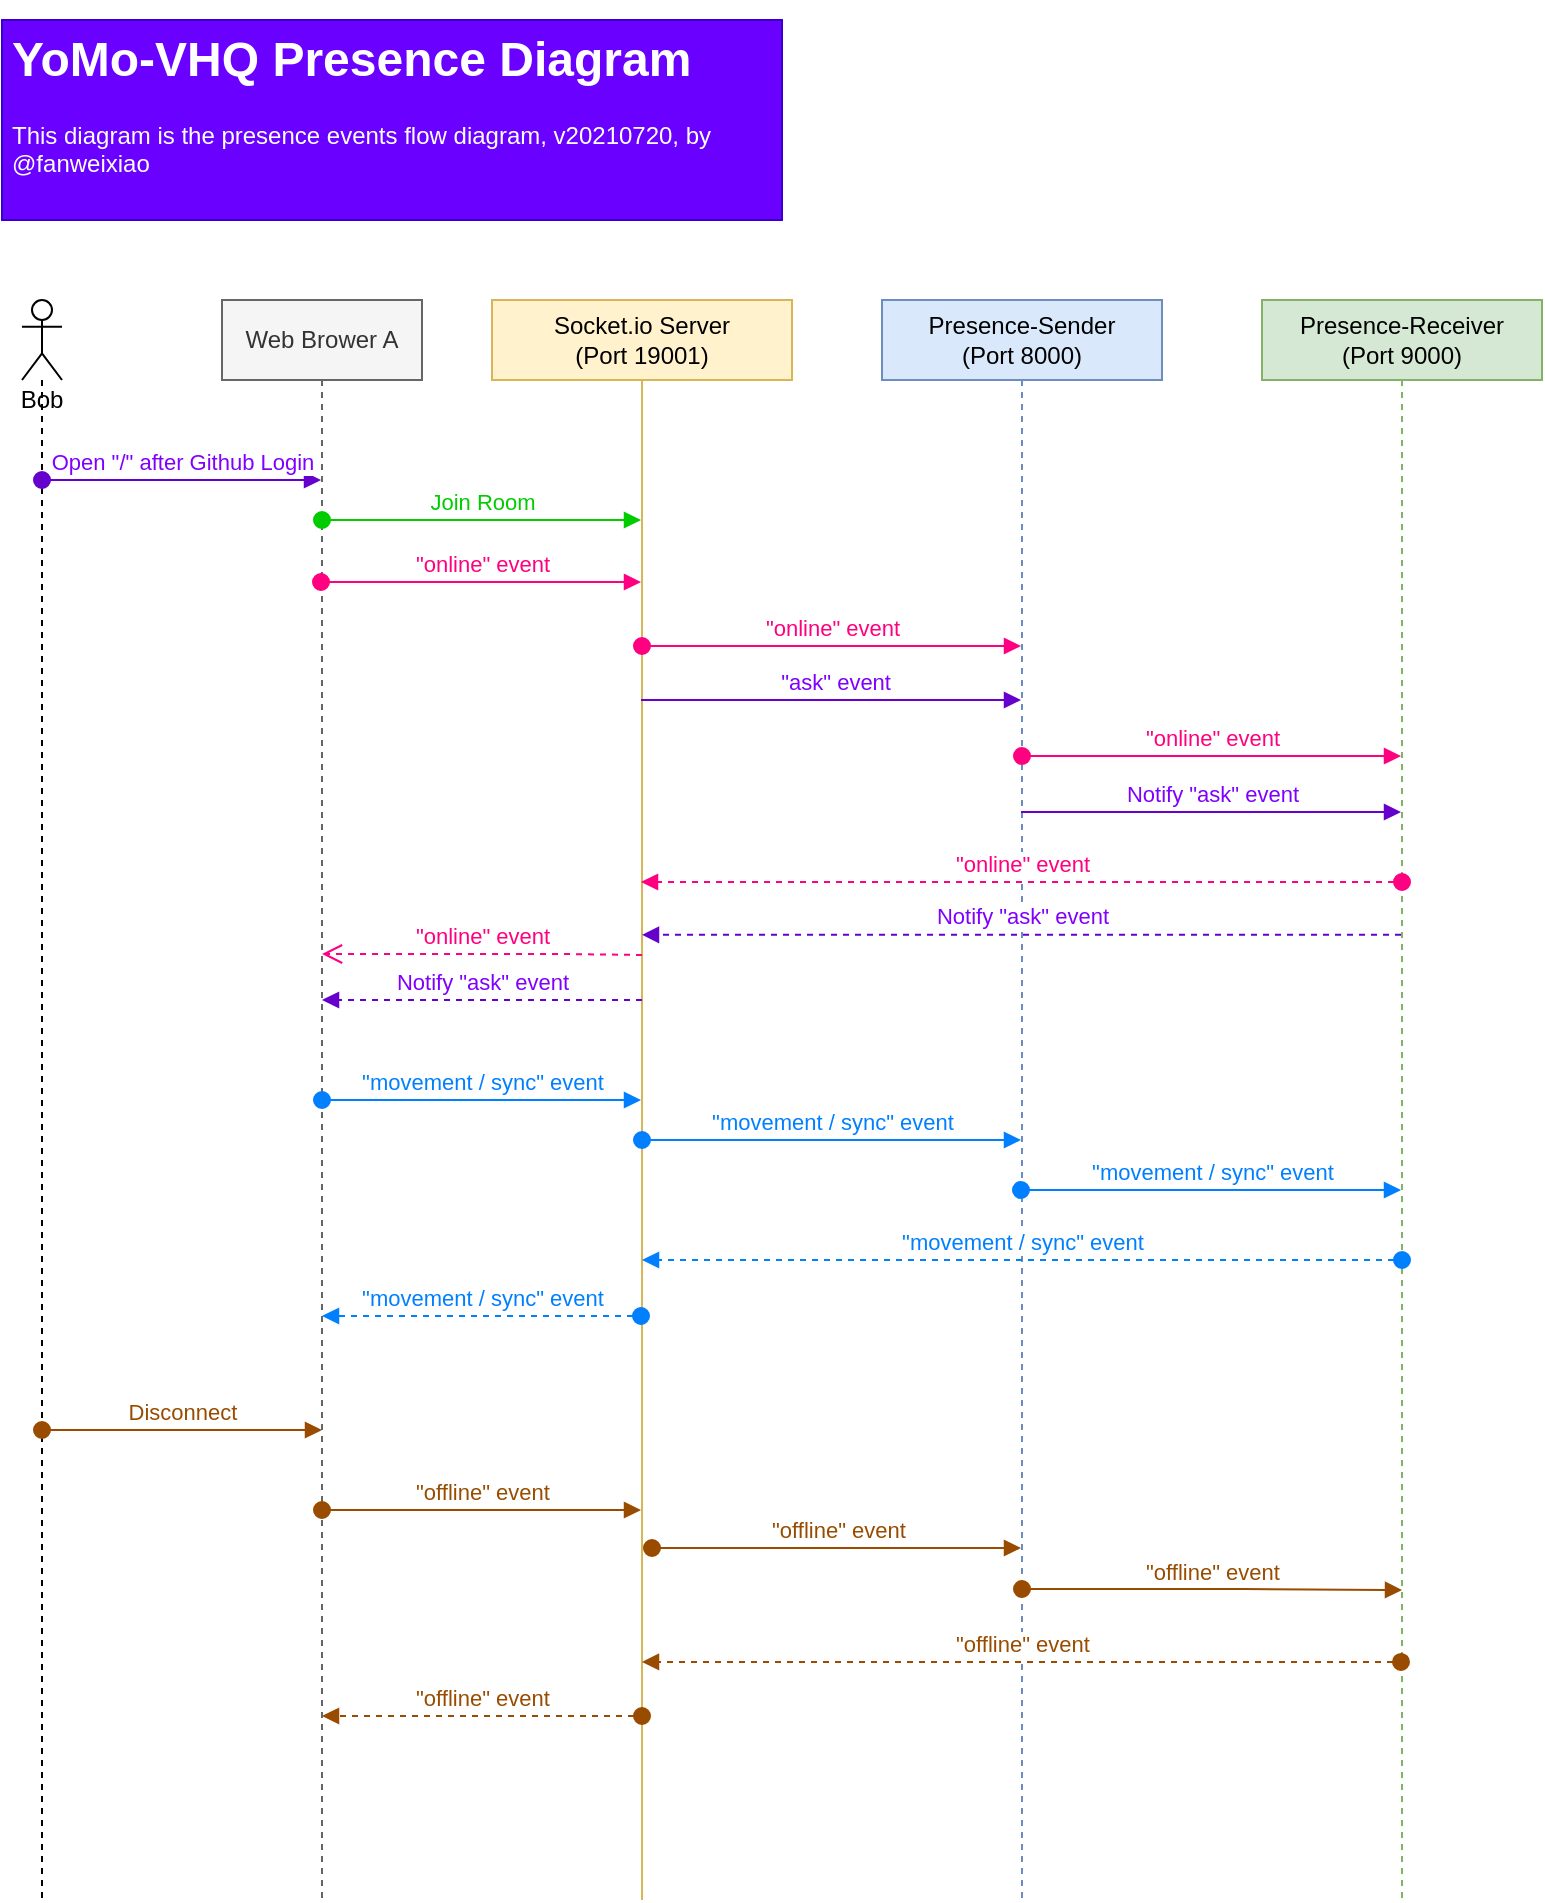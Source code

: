 <mxfile version="14.8.4" type="github"><diagram id="mHELZ0_wOaq0Lm63Lz2p" name="Page-1"><mxGraphModel dx="1186" dy="1839" grid="1" gridSize="10" guides="1" tooltips="1" connect="1" arrows="1" fold="1" page="1" pageScale="1" pageWidth="850" pageHeight="1100" math="0" shadow="0"><root><mxCell id="0"/><mxCell id="1" parent="0"/><mxCell id="3DBgcXowaGTxTHZQ-X7S-1" value="Web Brower A" style="shape=umlLifeline;perimeter=lifelinePerimeter;whiteSpace=wrap;html=1;container=1;collapsible=0;recursiveResize=0;outlineConnect=0;fillColor=#f5f5f5;strokeColor=#666666;fontColor=#333333;" parent="1" vertex="1"><mxGeometry x="140" y="50" width="100" height="800" as="geometry"/></mxCell><mxCell id="3DBgcXowaGTxTHZQ-X7S-2" value="Socket.io Server&lt;br&gt;(Port 19001)" style="shape=umlLifeline;perimeter=lifelinePerimeter;whiteSpace=wrap;html=1;container=1;collapsible=0;recursiveResize=0;outlineConnect=0;lifelineDashed=0;fillColor=#fff2cc;strokeColor=#d6b656;" parent="1" vertex="1"><mxGeometry x="275" y="50" width="150" height="800" as="geometry"/></mxCell><mxCell id="3DBgcXowaGTxTHZQ-X7S-3" value="Presence-Sender&lt;br&gt;(Port 8000)" style="shape=umlLifeline;perimeter=lifelinePerimeter;whiteSpace=wrap;html=1;container=1;collapsible=0;recursiveResize=0;outlineConnect=0;fillColor=#dae8fc;strokeColor=#6c8ebf;" parent="1" vertex="1"><mxGeometry x="470" y="50" width="140" height="800" as="geometry"/></mxCell><mxCell id="3DBgcXowaGTxTHZQ-X7S-4" value="Presence-Receiver&lt;br&gt;(Port 9000)" style="shape=umlLifeline;perimeter=lifelinePerimeter;whiteSpace=wrap;html=1;container=1;collapsible=0;recursiveResize=0;outlineConnect=0;fillColor=#d5e8d4;strokeColor=#82b366;" parent="1" vertex="1"><mxGeometry x="660" y="50" width="140" height="800" as="geometry"/></mxCell><mxCell id="3DBgcXowaGTxTHZQ-X7S-5" value="Bob" style="shape=umlLifeline;participant=umlActor;perimeter=lifelinePerimeter;whiteSpace=wrap;html=1;container=1;collapsible=0;recursiveResize=0;verticalAlign=top;spacingTop=36;outlineConnect=0;" parent="1" vertex="1"><mxGeometry x="40" y="50" width="20" height="800" as="geometry"/></mxCell><mxCell id="3DBgcXowaGTxTHZQ-X7S-15" value="&lt;font color=&quot;#7f00ff&quot;&gt;Notify &quot;ask&quot; event&lt;/font&gt;" style="html=1;verticalAlign=bottom;endArrow=block;strokeColor=#6600CC;" parent="1" edge="1"><mxGeometry relative="1" as="geometry"><mxPoint x="539.5" y="306" as="sourcePoint"/><mxPoint x="729.5" y="306" as="targetPoint"/><Array as="points"><mxPoint x="560" y="306"/></Array></mxGeometry></mxCell><mxCell id="3DBgcXowaGTxTHZQ-X7S-19" value="&lt;font color=&quot;#7f00ff&quot;&gt;Notify &quot;ask&quot; event&lt;/font&gt;" style="html=1;verticalAlign=bottom;endArrow=block;entryX=0.5;entryY=0.388;entryDx=0;entryDy=0;entryPerimeter=0;strokeColor=#6600CC;dashed=1;" parent="1" edge="1"><mxGeometry relative="1" as="geometry"><mxPoint x="729.5" y="367.4" as="sourcePoint"/><mxPoint x="350" y="367.4" as="targetPoint"/><Array as="points"/></mxGeometry></mxCell><mxCell id="0L-mWWqC9oQ72NjhaS9f-2" value="&lt;font color=&quot;#00cc00&quot;&gt;Join Room&lt;/font&gt;" style="html=1;verticalAlign=bottom;startArrow=oval;startFill=1;endArrow=block;startSize=8;fillColor=#008a00;rounded=1;strokeColor=#00CC00;" parent="1" source="3DBgcXowaGTxTHZQ-X7S-1" target="3DBgcXowaGTxTHZQ-X7S-2" edge="1"><mxGeometry width="60" relative="1" as="geometry"><mxPoint x="190" y="280" as="sourcePoint"/><mxPoint x="329.5" y="280" as="targetPoint"/><Array as="points"><mxPoint x="290" y="160"/><mxPoint x="340" y="160"/></Array></mxGeometry></mxCell><mxCell id="3DBgcXowaGTxTHZQ-X7S-6" value="&lt;font color=&quot;#7f00ff&quot;&gt;Open &quot;/&quot; after Github Login&lt;/font&gt;" style="html=1;verticalAlign=bottom;startArrow=oval;startFill=1;endArrow=block;startSize=8;strokeColor=#6600CC;" parent="1" source="3DBgcXowaGTxTHZQ-X7S-5" target="3DBgcXowaGTxTHZQ-X7S-1" edge="1"><mxGeometry width="60" relative="1" as="geometry"><mxPoint x="50" y="150" as="sourcePoint"/><mxPoint x="110" y="150" as="targetPoint"/><Array as="points"><mxPoint x="150" y="140"/></Array></mxGeometry></mxCell><mxCell id="0L-mWWqC9oQ72NjhaS9f-5" value="&lt;font color=&quot;#ff0080&quot;&gt;&quot;online&quot; event&lt;br&gt;&lt;/font&gt;" style="html=1;verticalAlign=bottom;startArrow=oval;startFill=1;endArrow=block;startSize=8;strokeColor=#FF0080;" parent="1" edge="1"><mxGeometry width="60" relative="1" as="geometry"><mxPoint x="189.5" y="191" as="sourcePoint"/><mxPoint x="349.5" y="191" as="targetPoint"/><Array as="points"><mxPoint x="260" y="191"/></Array></mxGeometry></mxCell><mxCell id="0L-mWWqC9oQ72NjhaS9f-7" value="&lt;font color=&quot;#ff0080&quot;&gt;&quot;online&quot; event&lt;br&gt;&lt;/font&gt;" style="html=1;verticalAlign=bottom;startArrow=oval;startFill=1;endArrow=block;startSize=8;strokeColor=#FF0080;" parent="1" edge="1" target="3DBgcXowaGTxTHZQ-X7S-3"><mxGeometry width="60" relative="1" as="geometry"><mxPoint x="350" y="223" as="sourcePoint"/><mxPoint x="529.5" y="223" as="targetPoint"/><Array as="points"/></mxGeometry></mxCell><mxCell id="0L-mWWqC9oQ72NjhaS9f-8" value="&lt;font color=&quot;#ff0080&quot;&gt;&quot;online&quot; event&lt;/font&gt;" style="html=1;verticalAlign=bottom;endArrow=open;dashed=1;endSize=8;strokeColor=#FF0080;" parent="1" edge="1"><mxGeometry relative="1" as="geometry"><mxPoint x="190" y="377" as="targetPoint"/><mxPoint x="350" y="377.5" as="sourcePoint"/><Array as="points"><mxPoint x="310.5" y="377"/><mxPoint x="240.5" y="377"/></Array></mxGeometry></mxCell><mxCell id="0L-mWWqC9oQ72NjhaS9f-11" value="&lt;font&gt;Disconnect&lt;/font&gt;" style="html=1;verticalAlign=bottom;startArrow=oval;startFill=1;endArrow=block;startSize=8;fontColor=#994C00;strokeColor=#994C00;" parent="1" edge="1"><mxGeometry width="60" relative="1" as="geometry"><mxPoint x="50" y="615" as="sourcePoint"/><mxPoint x="190" y="615" as="targetPoint"/><Array as="points"/></mxGeometry></mxCell><mxCell id="0L-mWWqC9oQ72NjhaS9f-12" value="&lt;font&gt;&quot;offline&quot; event&lt;/font&gt;" style="html=1;verticalAlign=bottom;startArrow=oval;startFill=1;endArrow=block;startSize=8;fontColor=#994C00;strokeColor=#994C00;" parent="1" edge="1"><mxGeometry width="60" relative="1" as="geometry"><mxPoint x="190" y="655" as="sourcePoint"/><mxPoint x="349.5" y="655" as="targetPoint"/><Array as="points"><mxPoint x="290.5" y="655"/></Array></mxGeometry></mxCell><mxCell id="0L-mWWqC9oQ72NjhaS9f-15" value="&lt;font&gt;&quot;offline&quot; event&lt;/font&gt;" style="html=1;verticalAlign=bottom;startArrow=oval;startFill=1;endArrow=block;startSize=8;fontColor=#994C00;strokeColor=#994C00;dashed=1;" parent="1" source="3DBgcXowaGTxTHZQ-X7S-4" edge="1"><mxGeometry width="60" relative="1" as="geometry"><mxPoint x="511.5" y="730" as="sourcePoint"/><mxPoint x="350" y="730.96" as="targetPoint"/><Array as="points"><mxPoint x="420.5" y="730.96"/></Array></mxGeometry></mxCell><mxCell id="0L-mWWqC9oQ72NjhaS9f-16" value="&lt;font&gt;&quot;offline&quot; event&lt;/font&gt;" style="html=1;verticalAlign=bottom;startArrow=oval;startFill=1;endArrow=block;startSize=8;fontColor=#994C00;strokeColor=#994C00;" parent="1" edge="1"><mxGeometry width="60" relative="1" as="geometry"><mxPoint x="355" y="674" as="sourcePoint"/><mxPoint x="539.5" y="674" as="targetPoint"/><Array as="points"><mxPoint x="455.5" y="674"/></Array></mxGeometry></mxCell><mxCell id="0L-mWWqC9oQ72NjhaS9f-17" value="&lt;font&gt;&quot;offline&quot; event&lt;/font&gt;" style="html=1;verticalAlign=bottom;startArrow=oval;startFill=1;endArrow=block;startSize=8;fontColor=#994C00;strokeColor=#994C00;" parent="1" edge="1"><mxGeometry width="60" relative="1" as="geometry"><mxPoint x="540" y="694.5" as="sourcePoint"/><mxPoint x="730" y="695" as="targetPoint"/><Array as="points"><mxPoint x="640.5" y="694.5"/></Array></mxGeometry></mxCell><mxCell id="0L-mWWqC9oQ72NjhaS9f-19" value="&lt;font color=&quot;#ff0080&quot;&gt;&quot;online&quot; event&lt;br&gt;&lt;/font&gt;" style="html=1;verticalAlign=bottom;startArrow=oval;startFill=1;endArrow=block;startSize=8;strokeColor=#FF0080;" parent="1" edge="1"><mxGeometry width="60" relative="1" as="geometry"><mxPoint x="540" y="278" as="sourcePoint"/><mxPoint x="729.5" y="278" as="targetPoint"/><Array as="points"><mxPoint x="600.5" y="278"/></Array></mxGeometry></mxCell><mxCell id="0L-mWWqC9oQ72NjhaS9f-20" value="&lt;font color=&quot;#ff0080&quot;&gt;&quot;online&quot; event&lt;br&gt;&lt;/font&gt;" style="html=1;verticalAlign=bottom;startArrow=oval;startFill=1;endArrow=block;startSize=8;strokeColor=#FF0080;dashed=1;" parent="1" edge="1"><mxGeometry width="60" relative="1" as="geometry"><mxPoint x="730" y="341" as="sourcePoint"/><mxPoint x="349.5" y="341" as="targetPoint"/><Array as="points"/></mxGeometry></mxCell><mxCell id="0L-mWWqC9oQ72NjhaS9f-21" value="&lt;font color=&quot;#007fff&quot;&gt;&quot;movement / sync&quot; event&lt;/font&gt;" style="html=1;verticalAlign=bottom;startArrow=oval;startFill=1;endArrow=block;startSize=8;fontColor=#994C00;fillColor=#1ba1e2;strokeColor=#007FFF;" parent="1" source="3DBgcXowaGTxTHZQ-X7S-1" target="3DBgcXowaGTxTHZQ-X7S-2" edge="1"><mxGeometry width="60" relative="1" as="geometry"><mxPoint x="190" y="440" as="sourcePoint"/><mxPoint x="250" y="440" as="targetPoint"/><Array as="points"><mxPoint x="260" y="450"/></Array></mxGeometry></mxCell><mxCell id="0L-mWWqC9oQ72NjhaS9f-22" value="&lt;font color=&quot;#007fff&quot;&gt;&quot;movement / sync&quot; event&lt;/font&gt;" style="html=1;verticalAlign=bottom;startArrow=oval;startFill=1;endArrow=block;startSize=8;fontColor=#994C00;fillColor=#1ba1e2;strokeColor=#007FFF;exitX=0.5;exitY=0.525;exitDx=0;exitDy=0;exitPerimeter=0;" parent="1" source="3DBgcXowaGTxTHZQ-X7S-2" target="3DBgcXowaGTxTHZQ-X7S-3" edge="1"><mxGeometry width="60" relative="1" as="geometry"><mxPoint x="355" y="470" as="sourcePoint"/><mxPoint x="515" y="470" as="targetPoint"/><Array as="points"><mxPoint x="425.5" y="470"/></Array></mxGeometry></mxCell><mxCell id="0L-mWWqC9oQ72NjhaS9f-24" value="&lt;font color=&quot;#007fff&quot;&gt;&quot;movement / sync&quot; event&lt;/font&gt;" style="html=1;verticalAlign=bottom;startArrow=oval;startFill=1;endArrow=block;startSize=8;fontColor=#994C00;fillColor=#1ba1e2;strokeColor=#007FFF;" parent="1" edge="1"><mxGeometry width="60" relative="1" as="geometry"><mxPoint x="539.5" y="495" as="sourcePoint"/><mxPoint x="729.5" y="495" as="targetPoint"/><Array as="points"><mxPoint x="600" y="495"/><mxPoint x="710" y="495"/></Array></mxGeometry></mxCell><mxCell id="0L-mWWqC9oQ72NjhaS9f-25" value="&lt;font color=&quot;#007fff&quot;&gt;&quot;movement / sync&quot; event&lt;/font&gt;" style="html=1;verticalAlign=bottom;startArrow=oval;startFill=1;endArrow=block;startSize=8;fontColor=#994C00;fillColor=#1ba1e2;strokeColor=#007FFF;exitX=0.5;exitY=0.525;exitDx=0;exitDy=0;exitPerimeter=0;dashed=1;" parent="1" edge="1" target="3DBgcXowaGTxTHZQ-X7S-2"><mxGeometry width="60" relative="1" as="geometry"><mxPoint x="730" y="530" as="sourcePoint"/><mxPoint x="960" y="530" as="targetPoint"/><Array as="points"/></mxGeometry></mxCell><mxCell id="0L-mWWqC9oQ72NjhaS9f-26" value="&lt;h1&gt;YoMo-VHQ Presence Diagram&lt;/h1&gt;&lt;p&gt;This diagram is the presence events flow diagram, v20210720, by @fanweixiao&lt;/p&gt;" style="text;html=1;strokeColor=#3700CC;fillColor=#6a00ff;spacing=5;spacingTop=-20;whiteSpace=wrap;overflow=hidden;rounded=0;fontColor=#ffffff;align=left;" parent="1" vertex="1"><mxGeometry x="30" y="-90" width="390" height="100" as="geometry"/></mxCell><mxCell id="3DBgcXowaGTxTHZQ-X7S-11" value="&lt;font color=&quot;#7f00ff&quot;&gt;&amp;nbsp;&quot;ask&quot; event&lt;/font&gt;" style="html=1;verticalAlign=bottom;endArrow=block;strokeColor=#6600CC;" parent="1" edge="1"><mxGeometry relative="1" as="geometry"><mxPoint x="349.5" y="250" as="sourcePoint"/><mxPoint x="539.5" y="250" as="targetPoint"/></mxGeometry></mxCell><mxCell id="yh3GiaYeHrZ1YQyasIw7-1" value="&lt;font color=&quot;#7f00ff&quot;&gt;Notify &quot;ask&quot; event&lt;/font&gt;" style="html=1;verticalAlign=bottom;endArrow=block;entryX=0.5;entryY=0.388;entryDx=0;entryDy=0;entryPerimeter=0;strokeColor=#6600CC;dashed=1;" edge="1" parent="1"><mxGeometry relative="1" as="geometry"><mxPoint x="350" y="400" as="sourcePoint"/><mxPoint x="190" y="400.0" as="targetPoint"/><Array as="points"/></mxGeometry></mxCell><mxCell id="yh3GiaYeHrZ1YQyasIw7-2" value="&lt;font color=&quot;#007fff&quot;&gt;&quot;movement / sync&quot; event&lt;/font&gt;" style="html=1;verticalAlign=bottom;startArrow=oval;startFill=1;endArrow=block;startSize=8;fontColor=#994C00;fillColor=#1ba1e2;strokeColor=#007FFF;dashed=1;" edge="1" parent="1"><mxGeometry width="60" relative="1" as="geometry"><mxPoint x="349.5" y="558" as="sourcePoint"/><mxPoint x="190" y="558" as="targetPoint"/><Array as="points"/></mxGeometry></mxCell><mxCell id="yh3GiaYeHrZ1YQyasIw7-3" value="&lt;font&gt;&quot;offline&quot; event&lt;/font&gt;" style="html=1;verticalAlign=bottom;startArrow=oval;startFill=1;endArrow=block;startSize=8;fontColor=#994C00;strokeColor=#994C00;dashed=1;" edge="1" parent="1"><mxGeometry width="60" relative="1" as="geometry"><mxPoint x="350" y="758" as="sourcePoint"/><mxPoint x="190" y="758" as="targetPoint"/><Array as="points"><mxPoint x="260.5" y="758"/></Array></mxGeometry></mxCell></root></mxGraphModel></diagram></mxfile>